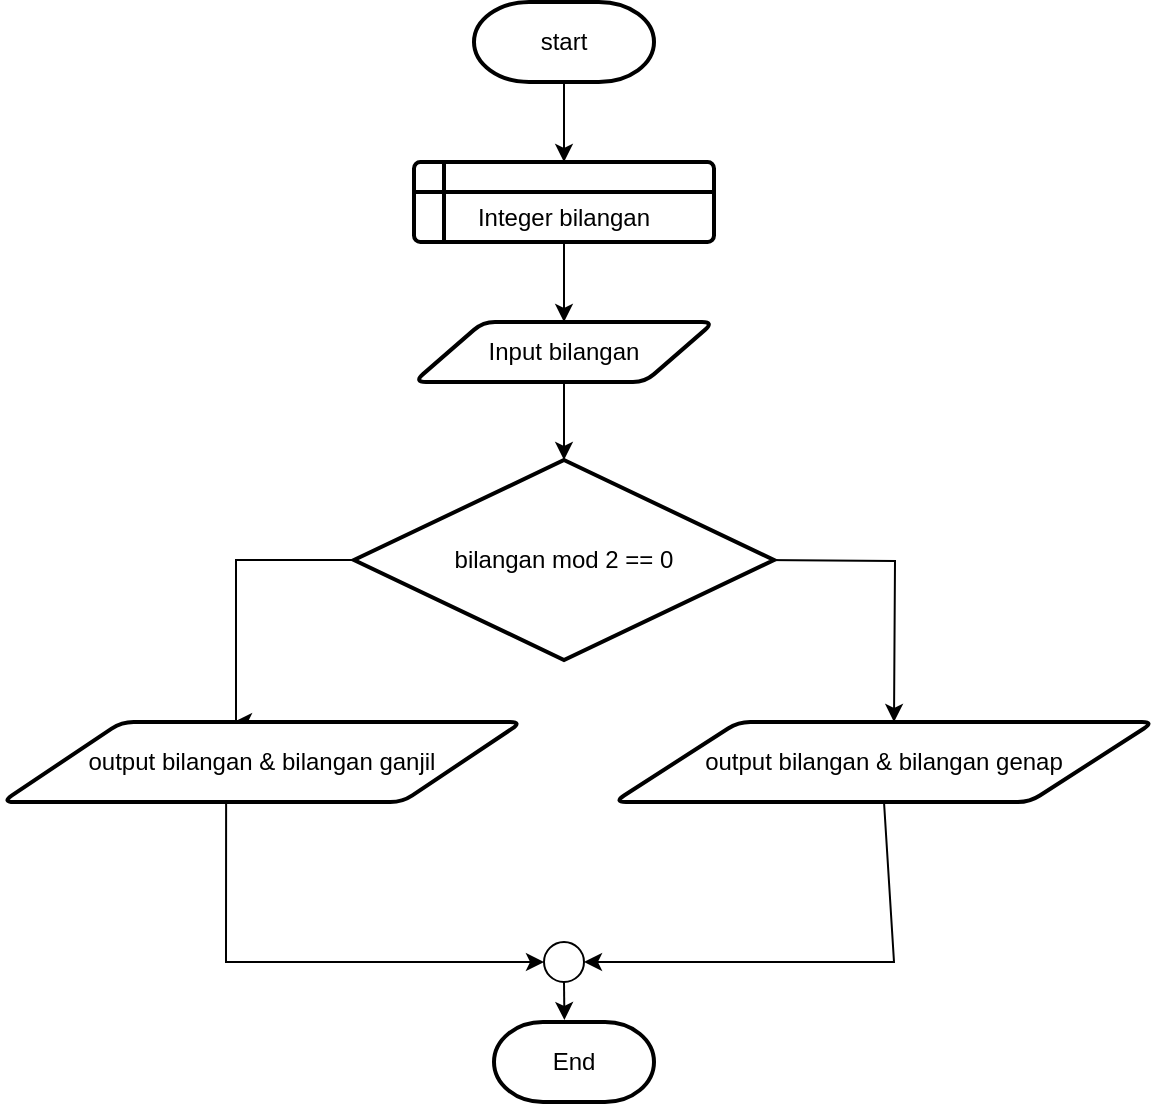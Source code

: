 <mxfile version="22.0.4" type="github">
  <diagram id="C5RBs43oDa-KdzZeNtuy" name="Page-1">
    <mxGraphModel dx="873" dy="5146" grid="1" gridSize="10" guides="1" tooltips="1" connect="1" arrows="1" fold="1" page="1" pageScale="1" pageWidth="827" pageHeight="1169" math="0" shadow="0">
      <root>
        <mxCell id="WIyWlLk6GJQsqaUBKTNV-0" />
        <mxCell id="WIyWlLk6GJQsqaUBKTNV-1" parent="WIyWlLk6GJQsqaUBKTNV-0" />
        <mxCell id="h-hpe-AZ2TvY5lmzamjt-14" style="edgeStyle=orthogonalEdgeStyle;rounded=0;orthogonalLoop=1;jettySize=auto;html=1;exitX=0.5;exitY=1;exitDx=0;exitDy=0;exitPerimeter=0;entryX=0.5;entryY=0;entryDx=0;entryDy=0;" edge="1" parent="WIyWlLk6GJQsqaUBKTNV-1" source="h-hpe-AZ2TvY5lmzamjt-0" target="h-hpe-AZ2TvY5lmzamjt-2">
          <mxGeometry relative="1" as="geometry" />
        </mxCell>
        <mxCell id="h-hpe-AZ2TvY5lmzamjt-0" value="start" style="strokeWidth=2;html=1;shape=mxgraph.flowchart.terminator;whiteSpace=wrap;" vertex="1" parent="WIyWlLk6GJQsqaUBKTNV-1">
          <mxGeometry x="390" y="-4320" width="90" height="40" as="geometry" />
        </mxCell>
        <mxCell id="h-hpe-AZ2TvY5lmzamjt-2" value="&lt;div&gt;&lt;br&gt;&lt;/div&gt;&lt;div&gt;Integer bilangan&lt;br&gt;&lt;/div&gt;" style="shape=internalStorage;whiteSpace=wrap;html=1;dx=15;dy=15;rounded=1;arcSize=8;strokeWidth=2;" vertex="1" parent="WIyWlLk6GJQsqaUBKTNV-1">
          <mxGeometry x="360" y="-4240" width="150" height="40" as="geometry" />
        </mxCell>
        <mxCell id="h-hpe-AZ2TvY5lmzamjt-15" style="edgeStyle=orthogonalEdgeStyle;rounded=0;orthogonalLoop=1;jettySize=auto;html=1;exitX=0;exitY=0.5;exitDx=0;exitDy=0;exitPerimeter=0;" edge="1" parent="WIyWlLk6GJQsqaUBKTNV-1">
          <mxGeometry relative="1" as="geometry">
            <mxPoint x="270" y="-3960" as="targetPoint" />
            <mxPoint x="340" y="-4041" as="sourcePoint" />
            <Array as="points">
              <mxPoint x="271" y="-4041" />
            </Array>
          </mxGeometry>
        </mxCell>
        <mxCell id="h-hpe-AZ2TvY5lmzamjt-16" style="edgeStyle=orthogonalEdgeStyle;rounded=0;orthogonalLoop=1;jettySize=auto;html=1;exitX=1;exitY=0.5;exitDx=0;exitDy=0;exitPerimeter=0;" edge="1" parent="WIyWlLk6GJQsqaUBKTNV-1">
          <mxGeometry relative="1" as="geometry">
            <mxPoint x="600" y="-3960" as="targetPoint" />
            <mxPoint x="530" y="-4041" as="sourcePoint" />
          </mxGeometry>
        </mxCell>
        <mxCell id="h-hpe-AZ2TvY5lmzamjt-9" value="bilangan mod 2 == 0" style="strokeWidth=2;html=1;shape=mxgraph.flowchart.decision;whiteSpace=wrap;" vertex="1" parent="WIyWlLk6GJQsqaUBKTNV-1">
          <mxGeometry x="330" y="-4091" width="210" height="100" as="geometry" />
        </mxCell>
        <mxCell id="h-hpe-AZ2TvY5lmzamjt-17" value="" style="edgeStyle=orthogonalEdgeStyle;rounded=0;orthogonalLoop=1;jettySize=auto;html=1;" edge="1" parent="WIyWlLk6GJQsqaUBKTNV-1" source="h-hpe-AZ2TvY5lmzamjt-2" target="h-hpe-AZ2TvY5lmzamjt-4">
          <mxGeometry relative="1" as="geometry">
            <mxPoint x="435" y="-3791" as="targetPoint" />
            <mxPoint x="435" y="-4200" as="sourcePoint" />
          </mxGeometry>
        </mxCell>
        <mxCell id="h-hpe-AZ2TvY5lmzamjt-4" value="Input bilangan" style="shape=parallelogram;html=1;strokeWidth=2;perimeter=parallelogramPerimeter;whiteSpace=wrap;rounded=1;arcSize=12;size=0.23;" vertex="1" parent="WIyWlLk6GJQsqaUBKTNV-1">
          <mxGeometry x="360" y="-4160" width="150" height="30" as="geometry" />
        </mxCell>
        <mxCell id="h-hpe-AZ2TvY5lmzamjt-18" style="edgeStyle=orthogonalEdgeStyle;rounded=0;orthogonalLoop=1;jettySize=auto;html=1;exitX=0.5;exitY=1;exitDx=0;exitDy=0;entryX=0.5;entryY=0;entryDx=0;entryDy=0;entryPerimeter=0;" edge="1" parent="WIyWlLk6GJQsqaUBKTNV-1" source="h-hpe-AZ2TvY5lmzamjt-4" target="h-hpe-AZ2TvY5lmzamjt-9">
          <mxGeometry relative="1" as="geometry" />
        </mxCell>
        <mxCell id="h-hpe-AZ2TvY5lmzamjt-19" value="output bilangan &amp;amp; bilangan ganjil" style="shape=parallelogram;html=1;strokeWidth=2;perimeter=parallelogramPerimeter;whiteSpace=wrap;rounded=1;arcSize=12;size=0.23;" vertex="1" parent="WIyWlLk6GJQsqaUBKTNV-1">
          <mxGeometry x="154" y="-3960" width="260" height="40" as="geometry" />
        </mxCell>
        <mxCell id="h-hpe-AZ2TvY5lmzamjt-21" value="output bilangan &amp;amp; bilangan genap" style="shape=parallelogram;html=1;strokeWidth=2;perimeter=parallelogramPerimeter;whiteSpace=wrap;rounded=1;arcSize=12;size=0.23;" vertex="1" parent="WIyWlLk6GJQsqaUBKTNV-1">
          <mxGeometry x="460" y="-3960" width="270" height="40" as="geometry" />
        </mxCell>
        <mxCell id="h-hpe-AZ2TvY5lmzamjt-27" value="" style="endArrow=classic;html=1;rounded=0;exitX=0.5;exitY=1;exitDx=0;exitDy=0;entryX=1;entryY=0.5;entryDx=0;entryDy=0;" edge="1" parent="WIyWlLk6GJQsqaUBKTNV-1" source="h-hpe-AZ2TvY5lmzamjt-21">
          <mxGeometry width="50" height="50" relative="1" as="geometry">
            <mxPoint x="610" y="-3840" as="sourcePoint" />
            <mxPoint x="445" y="-3840" as="targetPoint" />
            <Array as="points">
              <mxPoint x="600" y="-3840" />
              <mxPoint x="470" y="-3840" />
            </Array>
          </mxGeometry>
        </mxCell>
        <mxCell id="h-hpe-AZ2TvY5lmzamjt-28" value="End" style="strokeWidth=2;html=1;shape=mxgraph.flowchart.terminator;whiteSpace=wrap;" vertex="1" parent="WIyWlLk6GJQsqaUBKTNV-1">
          <mxGeometry x="400" y="-3810" width="80" height="40" as="geometry" />
        </mxCell>
        <mxCell id="h-hpe-AZ2TvY5lmzamjt-34" value="" style="ellipse;whiteSpace=wrap;html=1;aspect=fixed;" vertex="1" parent="WIyWlLk6GJQsqaUBKTNV-1">
          <mxGeometry x="425" y="-3850" width="20" height="20" as="geometry" />
        </mxCell>
        <mxCell id="h-hpe-AZ2TvY5lmzamjt-37" style="edgeStyle=orthogonalEdgeStyle;rounded=0;orthogonalLoop=1;jettySize=auto;html=1;exitX=0.5;exitY=1;exitDx=0;exitDy=0;entryX=0.44;entryY=-0.025;entryDx=0;entryDy=0;entryPerimeter=0;" edge="1" parent="WIyWlLk6GJQsqaUBKTNV-1" source="h-hpe-AZ2TvY5lmzamjt-34" target="h-hpe-AZ2TvY5lmzamjt-28">
          <mxGeometry relative="1" as="geometry" />
        </mxCell>
        <mxCell id="h-hpe-AZ2TvY5lmzamjt-38" value="" style="endArrow=classic;html=1;rounded=0;entryX=0;entryY=0.5;entryDx=0;entryDy=0;exitX=0.431;exitY=1.125;exitDx=0;exitDy=0;exitPerimeter=0;" edge="1" parent="WIyWlLk6GJQsqaUBKTNV-1" target="h-hpe-AZ2TvY5lmzamjt-34">
          <mxGeometry width="50" height="50" relative="1" as="geometry">
            <mxPoint x="266.06" y="-3920" as="sourcePoint" />
            <mxPoint x="425" y="-3845" as="targetPoint" />
            <Array as="points">
              <mxPoint x="266" y="-3840" />
            </Array>
          </mxGeometry>
        </mxCell>
      </root>
    </mxGraphModel>
  </diagram>
</mxfile>
